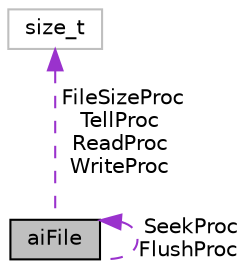 digraph "aiFile"
{
  edge [fontname="Helvetica",fontsize="10",labelfontname="Helvetica",labelfontsize="10"];
  node [fontname="Helvetica",fontsize="10",shape=record];
  Node1 [label="aiFile",height=0.2,width=0.4,color="black", fillcolor="grey75", style="filled" fontcolor="black"];
  Node1 -> Node1 [dir="back",color="darkorchid3",fontsize="10",style="dashed",label=" SeekProc\nFlushProc" ,fontname="Helvetica"];
  Node2 -> Node1 [dir="back",color="darkorchid3",fontsize="10",style="dashed",label=" FileSizeProc\nTellProc\nReadProc\nWriteProc" ,fontname="Helvetica"];
  Node2 [label="size_t",height=0.2,width=0.4,color="grey75", fillcolor="white", style="filled"];
}
